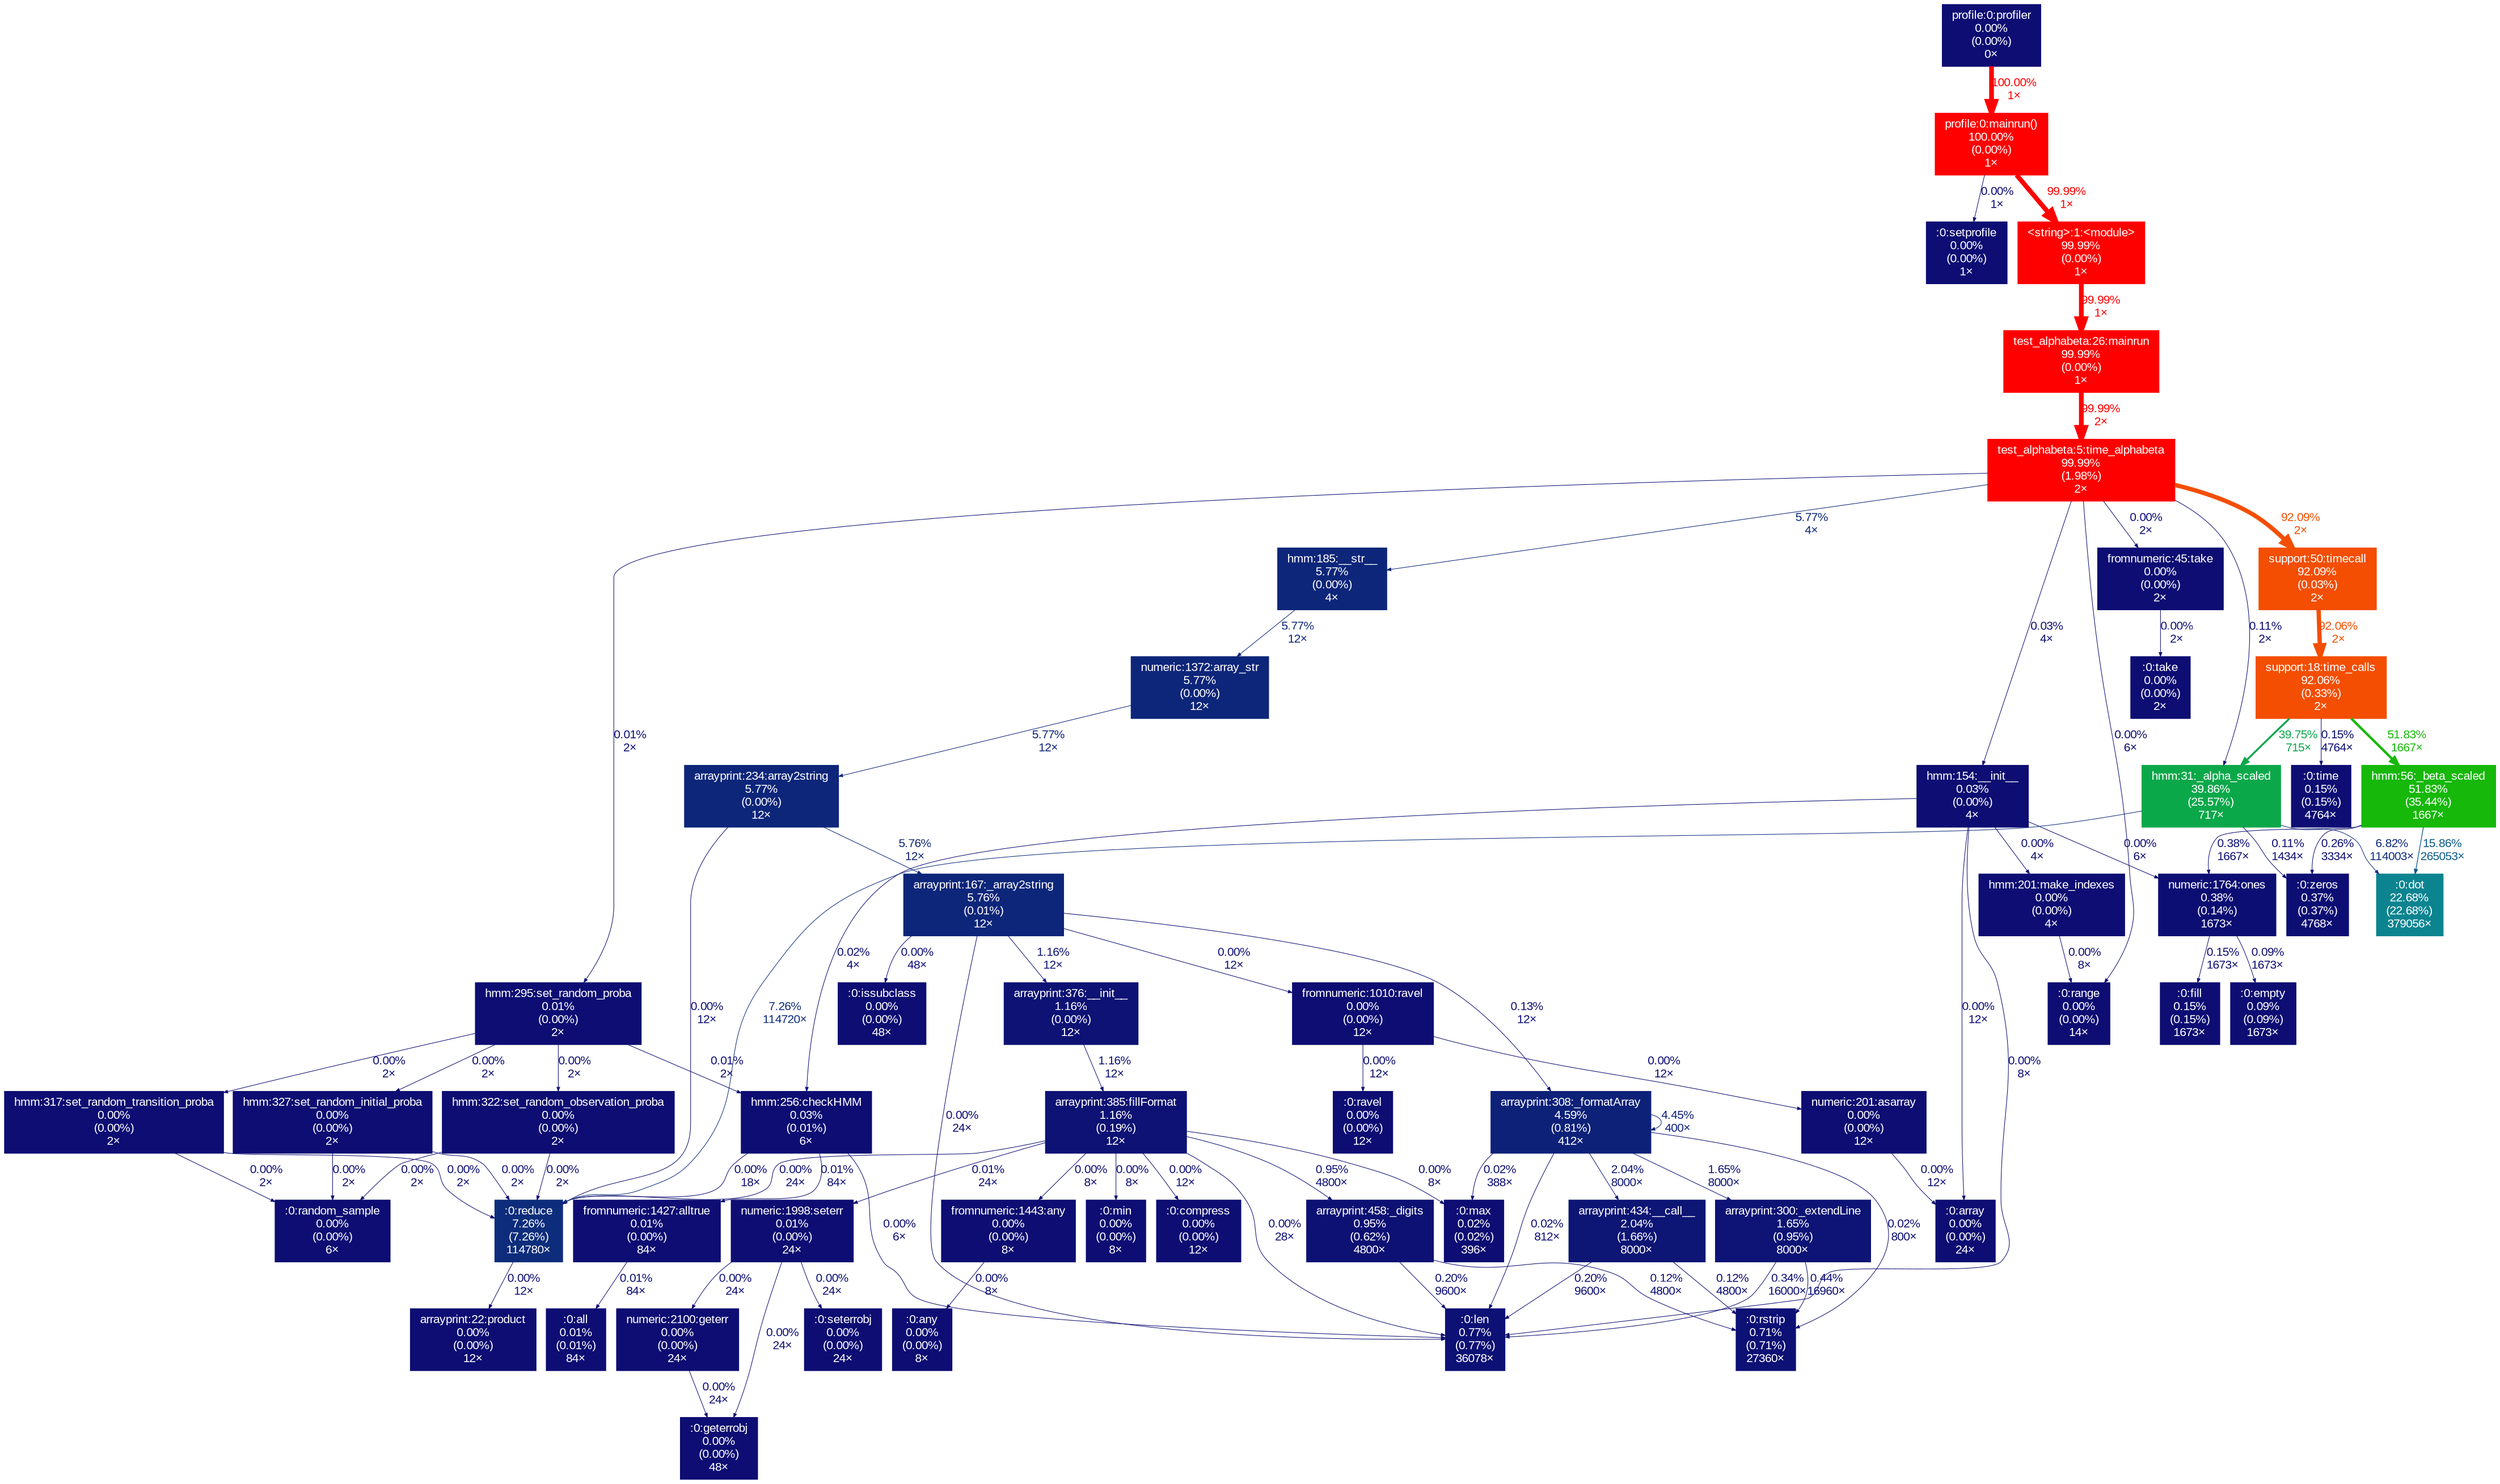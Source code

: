 digraph {
	graph [ranksep=0.25, fontname=Arial, nodesep=0.125];
	node [fontname=Arial, style=filled, height=0, width=0, shape=box, fontcolor=white];
	edge [fontname=Arial];
	0 [color="#0d267a", fontcolor="#ffffff", fontsize="10.00", label="arrayprint:234:array2string\n5.77%\n(0.00%)\n12×"];
	0 -> 27 [color="#0d0d73", label="0.00%\n12×", arrowsize="0.35", fontsize="10.00", fontcolor="#0d0d73", labeldistance="0.50", penwidth="0.50"];
	0 -> 20 [color="#0d267a", label="5.76%\n12×", arrowsize="0.35", fontsize="10.00", fontcolor="#0d267a", labeldistance="0.50", penwidth="0.50"];
	1 [color="#0d267a", fontcolor="#ffffff", fontsize="10.00", label="numeric:1372:array_str\n5.77%\n(0.00%)\n12×"];
	1 -> 0 [color="#0d267a", label="5.77%\n12×", arrowsize="0.35", fontsize="10.00", fontcolor="#0d267a", labeldistance="0.50", penwidth="0.50"];
	2 [color="#0d0d73", fontcolor="#ffffff", fontsize="10.00", label="hmm:327:set_random_initial_proba\n0.00%\n(0.00%)\n2×"];
	2 -> 56 [color="#0d0d73", label="0.00%\n2×", arrowsize="0.35", fontsize="10.00", fontcolor="#0d0d73", labeldistance="0.50", penwidth="0.50"];
	2 -> 27 [color="#0d0d73", label="0.00%\n2×", arrowsize="0.35", fontsize="10.00", fontcolor="#0d0d73", labeldistance="0.50", penwidth="0.50"];
	3 [color="#0d0d73", fontcolor="#ffffff", fontsize="10.00", label="hmm:295:set_random_proba\n0.01%\n(0.00%)\n2×"];
	3 -> 17 [color="#0d0d73", label="0.01%\n2×", arrowsize="0.35", fontsize="10.00", fontcolor="#0d0d73", labeldistance="0.50", penwidth="0.50"];
	3 -> 2 [color="#0d0d73", label="0.00%\n2×", arrowsize="0.35", fontsize="10.00", fontcolor="#0d0d73", labeldistance="0.50", penwidth="0.50"];
	3 -> 12 [color="#0d0d73", label="0.00%\n2×", arrowsize="0.35", fontsize="10.00", fontcolor="#0d0d73", labeldistance="0.50", penwidth="0.50"];
	3 -> 18 [color="#0d0d73", label="0.00%\n2×", arrowsize="0.35", fontsize="10.00", fontcolor="#0d0d73", labeldistance="0.50", penwidth="0.50"];
	4 [color="#0d1274", fontcolor="#ffffff", fontsize="10.00", label="arrayprint:385:fillFormat\n1.16%\n(0.19%)\n12×"];
	4 -> 33 [color="#0d1174", label="0.95%\n4800×", arrowsize="0.35", fontsize="10.00", fontcolor="#0d1174", labeldistance="0.50", penwidth="0.50"];
	4 -> 42 [color="#0d0d73", label="0.00%\n8×", arrowsize="0.35", fontsize="10.00", fontcolor="#0d0d73", labeldistance="0.50", penwidth="0.50"];
	4 -> 44 [color="#0d0d73", label="0.00%\n8×", arrowsize="0.35", fontsize="10.00", fontcolor="#0d0d73", labeldistance="0.50", penwidth="0.50"];
	4 -> 46 [color="#0d0d73", label="0.00%\n28×", arrowsize="0.35", fontsize="10.00", fontcolor="#0d0d73", labeldistance="0.50", penwidth="0.50"];
	4 -> 16 [color="#0d0d73", label="0.01%\n24×", arrowsize="0.35", fontsize="10.00", fontcolor="#0d0d73", labeldistance="0.50", penwidth="0.50"];
	4 -> 27 [color="#0d0d73", label="0.00%\n24×", arrowsize="0.35", fontsize="10.00", fontcolor="#0d0d73", labeldistance="0.50", penwidth="0.50"];
	4 -> 28 [color="#0d0d73", label="0.00%\n12×", arrowsize="0.35", fontsize="10.00", fontcolor="#0d0d73", labeldistance="0.50", penwidth="0.50"];
	4 -> 10 [color="#0d0d73", label="0.00%\n8×", arrowsize="0.35", fontsize="10.00", fontcolor="#0d0d73", labeldistance="0.50", penwidth="0.50"];
	5 [color="#0d1274", fontcolor="#ffffff", fontsize="10.00", label="arrayprint:376:__init__\n1.16%\n(0.00%)\n12×"];
	5 -> 4 [color="#0d1274", label="1.16%\n12×", arrowsize="0.35", fontsize="10.00", fontcolor="#0d1274", labeldistance="0.50", penwidth="0.50"];
	6 [color="#0d0d73", fontcolor="#ffffff", fontsize="10.00", label=":0:array\n0.00%\n(0.00%)\n24×"];
	7 [color="#0d0d73", fontcolor="#ffffff", fontsize="10.00", label="numeric:201:asarray\n0.00%\n(0.00%)\n12×"];
	7 -> 6 [color="#0d0d73", label="0.00%\n12×", arrowsize="0.35", fontsize="10.00", fontcolor="#0d0d73", labeldistance="0.50", penwidth="0.50"];
	8 [color="#0d0d73", fontcolor="#ffffff", fontsize="10.00", label="hmm:154:__init__\n0.03%\n(0.00%)\n4×"];
	8 -> 46 [color="#0d0d73", label="0.00%\n8×", arrowsize="0.35", fontsize="10.00", fontcolor="#0d0d73", labeldistance="0.50", penwidth="0.50"];
	8 -> 17 [color="#0d0d73", label="0.02%\n4×", arrowsize="0.35", fontsize="10.00", fontcolor="#0d0d73", labeldistance="0.50", penwidth="0.50"];
	8 -> 38 [color="#0d0d73", label="0.00%\n6×", arrowsize="0.35", fontsize="10.00", fontcolor="#0d0d73", labeldistance="0.50", penwidth="0.50"];
	8 -> 14 [color="#0d0d73", label="0.00%\n4×", arrowsize="0.35", fontsize="10.00", fontcolor="#0d0d73", labeldistance="0.50", penwidth="0.50"];
	8 -> 6 [color="#0d0d73", label="0.00%\n12×", arrowsize="0.35", fontsize="10.00", fontcolor="#0d0d73", labeldistance="0.50", penwidth="0.50"];
	9 [color="#0d0d73", fontcolor="#ffffff", fontsize="10.00", label=":0:any\n0.00%\n(0.00%)\n8×"];
	10 [color="#0d0d73", fontcolor="#ffffff", fontsize="10.00", label="fromnumeric:1443:any\n0.00%\n(0.00%)\n8×"];
	10 -> 9 [color="#0d0d73", label="0.00%\n8×", arrowsize="0.35", fontsize="10.00", fontcolor="#0d0d73", labeldistance="0.50", penwidth="0.50"];
	11 [color="#0d267a", fontcolor="#ffffff", fontsize="10.00", label="hmm:185:__str__\n5.77%\n(0.00%)\n4×"];
	11 -> 1 [color="#0d267a", label="5.77%\n12×", arrowsize="0.35", fontsize="10.00", fontcolor="#0d267a", labeldistance="0.50", penwidth="0.50"];
	12 [color="#0d0d73", fontcolor="#ffffff", fontsize="10.00", label="hmm:317:set_random_transition_proba\n0.00%\n(0.00%)\n2×"];
	12 -> 56 [color="#0d0d73", label="0.00%\n2×", arrowsize="0.35", fontsize="10.00", fontcolor="#0d0d73", labeldistance="0.50", penwidth="0.50"];
	12 -> 27 [color="#0d0d73", label="0.00%\n2×", arrowsize="0.35", fontsize="10.00", fontcolor="#0d0d73", labeldistance="0.50", penwidth="0.50"];
	13 [color="#0d0d73", fontcolor="#ffffff", fontsize="10.00", label=":0:range\n0.00%\n(0.00%)\n14×"];
	14 [color="#0d0d73", fontcolor="#ffffff", fontsize="10.00", label="hmm:201:make_indexes\n0.00%\n(0.00%)\n4×"];
	14 -> 13 [color="#0d0d73", label="0.00%\n8×", arrowsize="0.35", fontsize="10.00", fontcolor="#0d0d73", labeldistance="0.50", penwidth="0.50"];
	15 [color="#ff0000", fontcolor="#ffffff", fontsize="10.00", label="test_alphabeta:5:time_alphabeta\n99.99%\n(1.98%)\n2×"];
	15 -> 3 [color="#0d0d73", label="0.01%\n2×", arrowsize="0.35", fontsize="10.00", fontcolor="#0d0d73", labeldistance="0.50", penwidth="0.50"];
	15 -> 8 [color="#0d0d73", label="0.03%\n4×", arrowsize="0.35", fontsize="10.00", fontcolor="#0d0d73", labeldistance="0.50", penwidth="0.50"];
	15 -> 11 [color="#0d267a", label="5.77%\n4×", arrowsize="0.35", fontsize="10.00", fontcolor="#0d267a", labeldistance="0.50", penwidth="0.50"];
	15 -> 13 [color="#0d0d73", label="0.00%\n6×", arrowsize="0.35", fontsize="10.00", fontcolor="#0d0d73", labeldistance="0.50", penwidth="0.50"];
	15 -> 40 [color="#0d0d73", label="0.00%\n2×", arrowsize="0.35", fontsize="10.00", fontcolor="#0d0d73", labeldistance="0.50", penwidth="0.50"];
	15 -> 51 [color="#f34e02", label="92.09%\n2×", arrowsize="0.96", fontsize="10.00", fontcolor="#f34e02", labeldistance="3.68", penwidth="3.68"];
	15 -> 24 [color="#0d0d73", label="0.11%\n2×", arrowsize="0.35", fontsize="10.00", fontcolor="#0d0d73", labeldistance="0.50", penwidth="0.50"];
	16 [color="#0d0d73", fontcolor="#ffffff", fontsize="10.00", label="numeric:1998:seterr\n0.01%\n(0.00%)\n24×"];
	16 -> 50 [color="#0d0d73", label="0.00%\n24×", arrowsize="0.35", fontsize="10.00", fontcolor="#0d0d73", labeldistance="0.50", penwidth="0.50"];
	16 -> 52 [color="#0d0d73", label="0.00%\n24×", arrowsize="0.35", fontsize="10.00", fontcolor="#0d0d73", labeldistance="0.50", penwidth="0.50"];
	16 -> 37 [color="#0d0d73", label="0.00%\n24×", arrowsize="0.35", fontsize="10.00", fontcolor="#0d0d73", labeldistance="0.50", penwidth="0.50"];
	17 [color="#0d0d73", fontcolor="#ffffff", fontsize="10.00", label="hmm:256:checkHMM\n0.03%\n(0.01%)\n6×"];
	17 -> 27 [color="#0d0d73", label="0.00%\n18×", arrowsize="0.35", fontsize="10.00", fontcolor="#0d0d73", labeldistance="0.50", penwidth="0.50"];
	17 -> 46 [color="#0d0d73", label="0.00%\n6×", arrowsize="0.35", fontsize="10.00", fontcolor="#0d0d73", labeldistance="0.50", penwidth="0.50"];
	17 -> 31 [color="#0d0d73", label="0.01%\n84×", arrowsize="0.35", fontsize="10.00", fontcolor="#0d0d73", labeldistance="0.50", penwidth="0.50"];
	18 [color="#0d0d73", fontcolor="#ffffff", fontsize="10.00", label="hmm:322:set_random_observation_proba\n0.00%\n(0.00%)\n2×"];
	18 -> 56 [color="#0d0d73", label="0.00%\n2×", arrowsize="0.35", fontsize="10.00", fontcolor="#0d0d73", labeldistance="0.50", penwidth="0.50"];
	18 -> 27 [color="#0d0d73", label="0.00%\n2×", arrowsize="0.35", fontsize="10.00", fontcolor="#0d0d73", labeldistance="0.50", penwidth="0.50"];
	19 [color="#0d0d73", fontcolor="#ffffff", fontsize="10.00", label=":0:issubclass\n0.00%\n(0.00%)\n48×"];
	20 [color="#0d267a", fontcolor="#ffffff", fontsize="10.00", label="arrayprint:167:_array2string\n5.76%\n(0.01%)\n12×"];
	20 -> 35 [color="#0d0d73", label="0.13%\n12×", arrowsize="0.35", fontsize="10.00", fontcolor="#0d0d73", labeldistance="0.50", penwidth="0.50"];
	20 -> 19 [color="#0d0d73", label="0.00%\n48×", arrowsize="0.35", fontsize="10.00", fontcolor="#0d0d73", labeldistance="0.50", penwidth="0.50"];
	20 -> 5 [color="#0d1274", label="1.16%\n12×", arrowsize="0.35", fontsize="10.00", fontcolor="#0d1274", labeldistance="0.50", penwidth="0.50"];
	20 -> 46 [color="#0d0d73", label="0.00%\n24×", arrowsize="0.35", fontsize="10.00", fontcolor="#0d0d73", labeldistance="0.50", penwidth="0.50"];
	20 -> 49 [color="#0d0d73", label="0.00%\n12×", arrowsize="0.35", fontsize="10.00", fontcolor="#0d0d73", labeldistance="0.50", penwidth="0.50"];
	21 [color="#0d0d73", fontcolor="#ffffff", fontsize="10.00", label=":0:setprofile\n0.00%\n(0.00%)\n1×"];
	22 [color="#ff0000", fontcolor="#ffffff", fontsize="10.00", label="profile:0:mainrun()\n100.00%\n(0.00%)\n1×"];
	22 -> 48 [color="#ff0000", label="99.99%\n1×", arrowsize="1.00", fontsize="10.00", fontcolor="#ff0000", labeldistance="4.00", penwidth="4.00"];
	22 -> 21 [color="#0d0d73", label="0.00%\n1×", arrowsize="0.35", fontsize="10.00", fontcolor="#0d0d73", labeldistance="0.50", penwidth="0.50"];
	23 [color="#0d0e73", fontcolor="#ffffff", fontsize="10.00", label=":0:zeros\n0.37%\n(0.37%)\n4768×"];
	24 [color="#0ba84a", fontcolor="#ffffff", fontsize="10.00", label="hmm:31:_alpha_scaled\n39.86%\n(25.57%)\n717×"];
	24 -> 27 [color="#0d2d7c", label="7.26%\n114720×", arrowsize="0.35", fontsize="10.00", fontcolor="#0d2d7c", labeldistance="0.50", penwidth="0.50"];
	24 -> 29 [color="#0d2b7c", label="6.82%\n114003×", arrowsize="0.35", fontsize="10.00", fontcolor="#0d2b7c", labeldistance="0.50", penwidth="0.50"];
	24 -> 23 [color="#0d0d73", label="0.11%\n1434×", arrowsize="0.35", fontsize="10.00", fontcolor="#0d0d73", labeldistance="0.50", penwidth="0.50"];
	25 [color="#16b809", fontcolor="#ffffff", fontsize="10.00", label="hmm:56:_beta_scaled\n51.83%\n(35.44%)\n1667×"];
	25 -> 29 [color="#0c5a87", label="15.86%\n265053×", arrowsize="0.40", fontsize="10.00", fontcolor="#0c5a87", labeldistance="0.63", penwidth="0.63"];
	25 -> 38 [color="#0d0e73", label="0.38%\n1667×", arrowsize="0.35", fontsize="10.00", fontcolor="#0d0e73", labeldistance="0.50", penwidth="0.50"];
	25 -> 23 [color="#0d0e73", label="0.26%\n3334×", arrowsize="0.35", fontsize="10.00", fontcolor="#0d0e73", labeldistance="0.50", penwidth="0.50"];
	26 [color="#0d0d73", fontcolor="#ffffff", fontsize="10.00", label="arrayprint:22:product\n0.00%\n(0.00%)\n12×"];
	27 [color="#0d2d7c", fontcolor="#ffffff", fontsize="10.00", label=":0:reduce\n7.26%\n(7.26%)\n114780×"];
	27 -> 26 [color="#0d0d73", label="0.00%\n12×", arrowsize="0.35", fontsize="10.00", fontcolor="#0d0d73", labeldistance="0.50", penwidth="0.50"];
	28 [color="#0d0d73", fontcolor="#ffffff", fontsize="10.00", label=":0:compress\n0.00%\n(0.00%)\n12×"];
	29 [color="#0c8490", fontcolor="#ffffff", fontsize="10.00", label=":0:dot\n22.68%\n(22.68%)\n379056×"];
	30 [color="#ff0000", fontcolor="#ffffff", fontsize="10.00", label="test_alphabeta:26:mainrun\n99.99%\n(0.00%)\n1×"];
	30 -> 15 [color="#ff0000", label="99.99%\n2×", arrowsize="1.00", fontsize="10.00", fontcolor="#ff0000", labeldistance="4.00", penwidth="4.00"];
	31 [color="#0d0d73", fontcolor="#ffffff", fontsize="10.00", label="fromnumeric:1427:alltrue\n0.01%\n(0.00%)\n84×"];
	31 -> 45 [color="#0d0d73", label="0.01%\n84×", arrowsize="0.35", fontsize="10.00", fontcolor="#0d0d73", labeldistance="0.50", penwidth="0.50"];
	32 [color="#0d1074", fontcolor="#ffffff", fontsize="10.00", label=":0:rstrip\n0.71%\n(0.71%)\n27360×"];
	33 [color="#0d1174", fontcolor="#ffffff", fontsize="10.00", label="arrayprint:458:_digits\n0.95%\n(0.62%)\n4800×"];
	33 -> 32 [color="#0d0d73", label="0.12%\n4800×", arrowsize="0.35", fontsize="10.00", fontcolor="#0d0d73", labeldistance="0.50", penwidth="0.50"];
	33 -> 46 [color="#0d0e73", label="0.20%\n9600×", arrowsize="0.35", fontsize="10.00", fontcolor="#0d0e73", labeldistance="0.50", penwidth="0.50"];
	34 [color="#0d1475", fontcolor="#ffffff", fontsize="10.00", label="arrayprint:300:_extendLine\n1.65%\n(0.95%)\n8000×"];
	34 -> 32 [color="#0d0f73", label="0.44%\n16960×", arrowsize="0.35", fontsize="10.00", fontcolor="#0d0f73", labeldistance="0.50", penwidth="0.50"];
	34 -> 46 [color="#0d0e73", label="0.34%\n16000×", arrowsize="0.35", fontsize="10.00", fontcolor="#0d0e73", labeldistance="0.50", penwidth="0.50"];
	35 [color="#0d2179", fontcolor="#ffffff", fontsize="10.00", label="arrayprint:308:_formatArray\n4.59%\n(0.81%)\n412×"];
	35 -> 32 [color="#0d0d73", label="0.02%\n800×", arrowsize="0.35", fontsize="10.00", fontcolor="#0d0d73", labeldistance="0.50", penwidth="0.50"];
	35 -> 34 [color="#0d1475", label="1.65%\n8000×", arrowsize="0.35", fontsize="10.00", fontcolor="#0d1475", labeldistance="0.50", penwidth="0.50"];
	35 -> 35 [color="#0d2078", label="4.45%\n400×", arrowsize="0.35", fontsize="10.00", fontcolor="#0d2078", labeldistance="0.50", penwidth="0.50"];
	35 -> 36 [color="#0d1575", label="2.04%\n8000×", arrowsize="0.35", fontsize="10.00", fontcolor="#0d1575", labeldistance="0.50", penwidth="0.50"];
	35 -> 44 [color="#0d0d73", label="0.02%\n388×", arrowsize="0.35", fontsize="10.00", fontcolor="#0d0d73", labeldistance="0.50", penwidth="0.50"];
	35 -> 46 [color="#0d0d73", label="0.02%\n812×", arrowsize="0.35", fontsize="10.00", fontcolor="#0d0d73", labeldistance="0.50", penwidth="0.50"];
	36 [color="#0d1575", fontcolor="#ffffff", fontsize="10.00", label="arrayprint:434:__call__\n2.04%\n(1.66%)\n8000×"];
	36 -> 32 [color="#0d0d73", label="0.12%\n4800×", arrowsize="0.35", fontsize="10.00", fontcolor="#0d0d73", labeldistance="0.50", penwidth="0.50"];
	36 -> 46 [color="#0d0e73", label="0.20%\n9600×", arrowsize="0.35", fontsize="10.00", fontcolor="#0d0e73", labeldistance="0.50", penwidth="0.50"];
	37 [color="#0d0d73", fontcolor="#ffffff", fontsize="10.00", label="numeric:2100:geterr\n0.00%\n(0.00%)\n24×"];
	37 -> 50 [color="#0d0d73", label="0.00%\n24×", arrowsize="0.35", fontsize="10.00", fontcolor="#0d0d73", labeldistance="0.50", penwidth="0.50"];
	38 [color="#0d0e73", fontcolor="#ffffff", fontsize="10.00", label="numeric:1764:ones\n0.38%\n(0.14%)\n1673×"];
	38 -> 53 [color="#0d0d73", label="0.09%\n1673×", arrowsize="0.35", fontsize="10.00", fontcolor="#0d0d73", labeldistance="0.50", penwidth="0.50"];
	38 -> 47 [color="#0d0d73", label="0.15%\n1673×", arrowsize="0.35", fontsize="10.00", fontcolor="#0d0d73", labeldistance="0.50", penwidth="0.50"];
	39 [color="#0d0d73", fontcolor="#ffffff", fontsize="10.00", label=":0:take\n0.00%\n(0.00%)\n2×"];
	40 [color="#0d0d73", fontcolor="#ffffff", fontsize="10.00", label="fromnumeric:45:take\n0.00%\n(0.00%)\n2×"];
	40 -> 39 [color="#0d0d73", label="0.00%\n2×", arrowsize="0.35", fontsize="10.00", fontcolor="#0d0d73", labeldistance="0.50", penwidth="0.50"];
	41 [color="#0d0d73", fontcolor="#ffffff", fontsize="10.00", label="profile:0:profiler\n0.00%\n(0.00%)\n0×"];
	41 -> 22 [color="#ff0000", label="100.00%\n1×", arrowsize="1.00", fontsize="10.00", fontcolor="#ff0000", labeldistance="4.00", penwidth="4.00"];
	42 [color="#0d0d73", fontcolor="#ffffff", fontsize="10.00", label=":0:min\n0.00%\n(0.00%)\n8×"];
	43 [color="#f34e02", fontcolor="#ffffff", fontsize="10.00", label="support:18:time_calls\n92.06%\n(0.33%)\n2×"];
	43 -> 24 [color="#0ba74b", label="39.75%\n715×", arrowsize="0.63", fontsize="10.00", fontcolor="#0ba74b", labeldistance="1.59", penwidth="1.59"];
	43 -> 25 [color="#16b809", label="51.83%\n1667×", arrowsize="0.72", fontsize="10.00", fontcolor="#16b809", labeldistance="2.07", penwidth="2.07"];
	43 -> 54 [color="#0d0d73", label="0.15%\n4764×", arrowsize="0.35", fontsize="10.00", fontcolor="#0d0d73", labeldistance="0.50", penwidth="0.50"];
	44 [color="#0d0d73", fontcolor="#ffffff", fontsize="10.00", label=":0:max\n0.02%\n(0.02%)\n396×"];
	45 [color="#0d0d73", fontcolor="#ffffff", fontsize="10.00", label=":0:all\n0.01%\n(0.01%)\n84×"];
	46 [color="#0d1074", fontcolor="#ffffff", fontsize="10.00", label=":0:len\n0.77%\n(0.77%)\n36078×"];
	47 [color="#0d0d73", fontcolor="#ffffff", fontsize="10.00", label=":0:fill\n0.15%\n(0.15%)\n1673×"];
	48 [color="#ff0000", fontcolor="#ffffff", fontsize="10.00", label="<string>:1:<module>\n99.99%\n(0.00%)\n1×"];
	48 -> 30 [color="#ff0000", label="99.99%\n1×", arrowsize="1.00", fontsize="10.00", fontcolor="#ff0000", labeldistance="4.00", penwidth="4.00"];
	49 [color="#0d0d73", fontcolor="#ffffff", fontsize="10.00", label="fromnumeric:1010:ravel\n0.00%\n(0.00%)\n12×"];
	49 -> 55 [color="#0d0d73", label="0.00%\n12×", arrowsize="0.35", fontsize="10.00", fontcolor="#0d0d73", labeldistance="0.50", penwidth="0.50"];
	49 -> 7 [color="#0d0d73", label="0.00%\n12×", arrowsize="0.35", fontsize="10.00", fontcolor="#0d0d73", labeldistance="0.50", penwidth="0.50"];
	50 [color="#0d0d73", fontcolor="#ffffff", fontsize="10.00", label=":0:geterrobj\n0.00%\n(0.00%)\n48×"];
	51 [color="#f34e02", fontcolor="#ffffff", fontsize="10.00", label="support:50:timecall\n92.09%\n(0.03%)\n2×"];
	51 -> 43 [color="#f34e02", label="92.06%\n2×", arrowsize="0.96", fontsize="10.00", fontcolor="#f34e02", labeldistance="3.68", penwidth="3.68"];
	52 [color="#0d0d73", fontcolor="#ffffff", fontsize="10.00", label=":0:seterrobj\n0.00%\n(0.00%)\n24×"];
	53 [color="#0d0d73", fontcolor="#ffffff", fontsize="10.00", label=":0:empty\n0.09%\n(0.09%)\n1673×"];
	54 [color="#0d0d73", fontcolor="#ffffff", fontsize="10.00", label=":0:time\n0.15%\n(0.15%)\n4764×"];
	55 [color="#0d0d73", fontcolor="#ffffff", fontsize="10.00", label=":0:ravel\n0.00%\n(0.00%)\n12×"];
	56 [color="#0d0d73", fontcolor="#ffffff", fontsize="10.00", label=":0:random_sample\n0.00%\n(0.00%)\n6×"];
}
